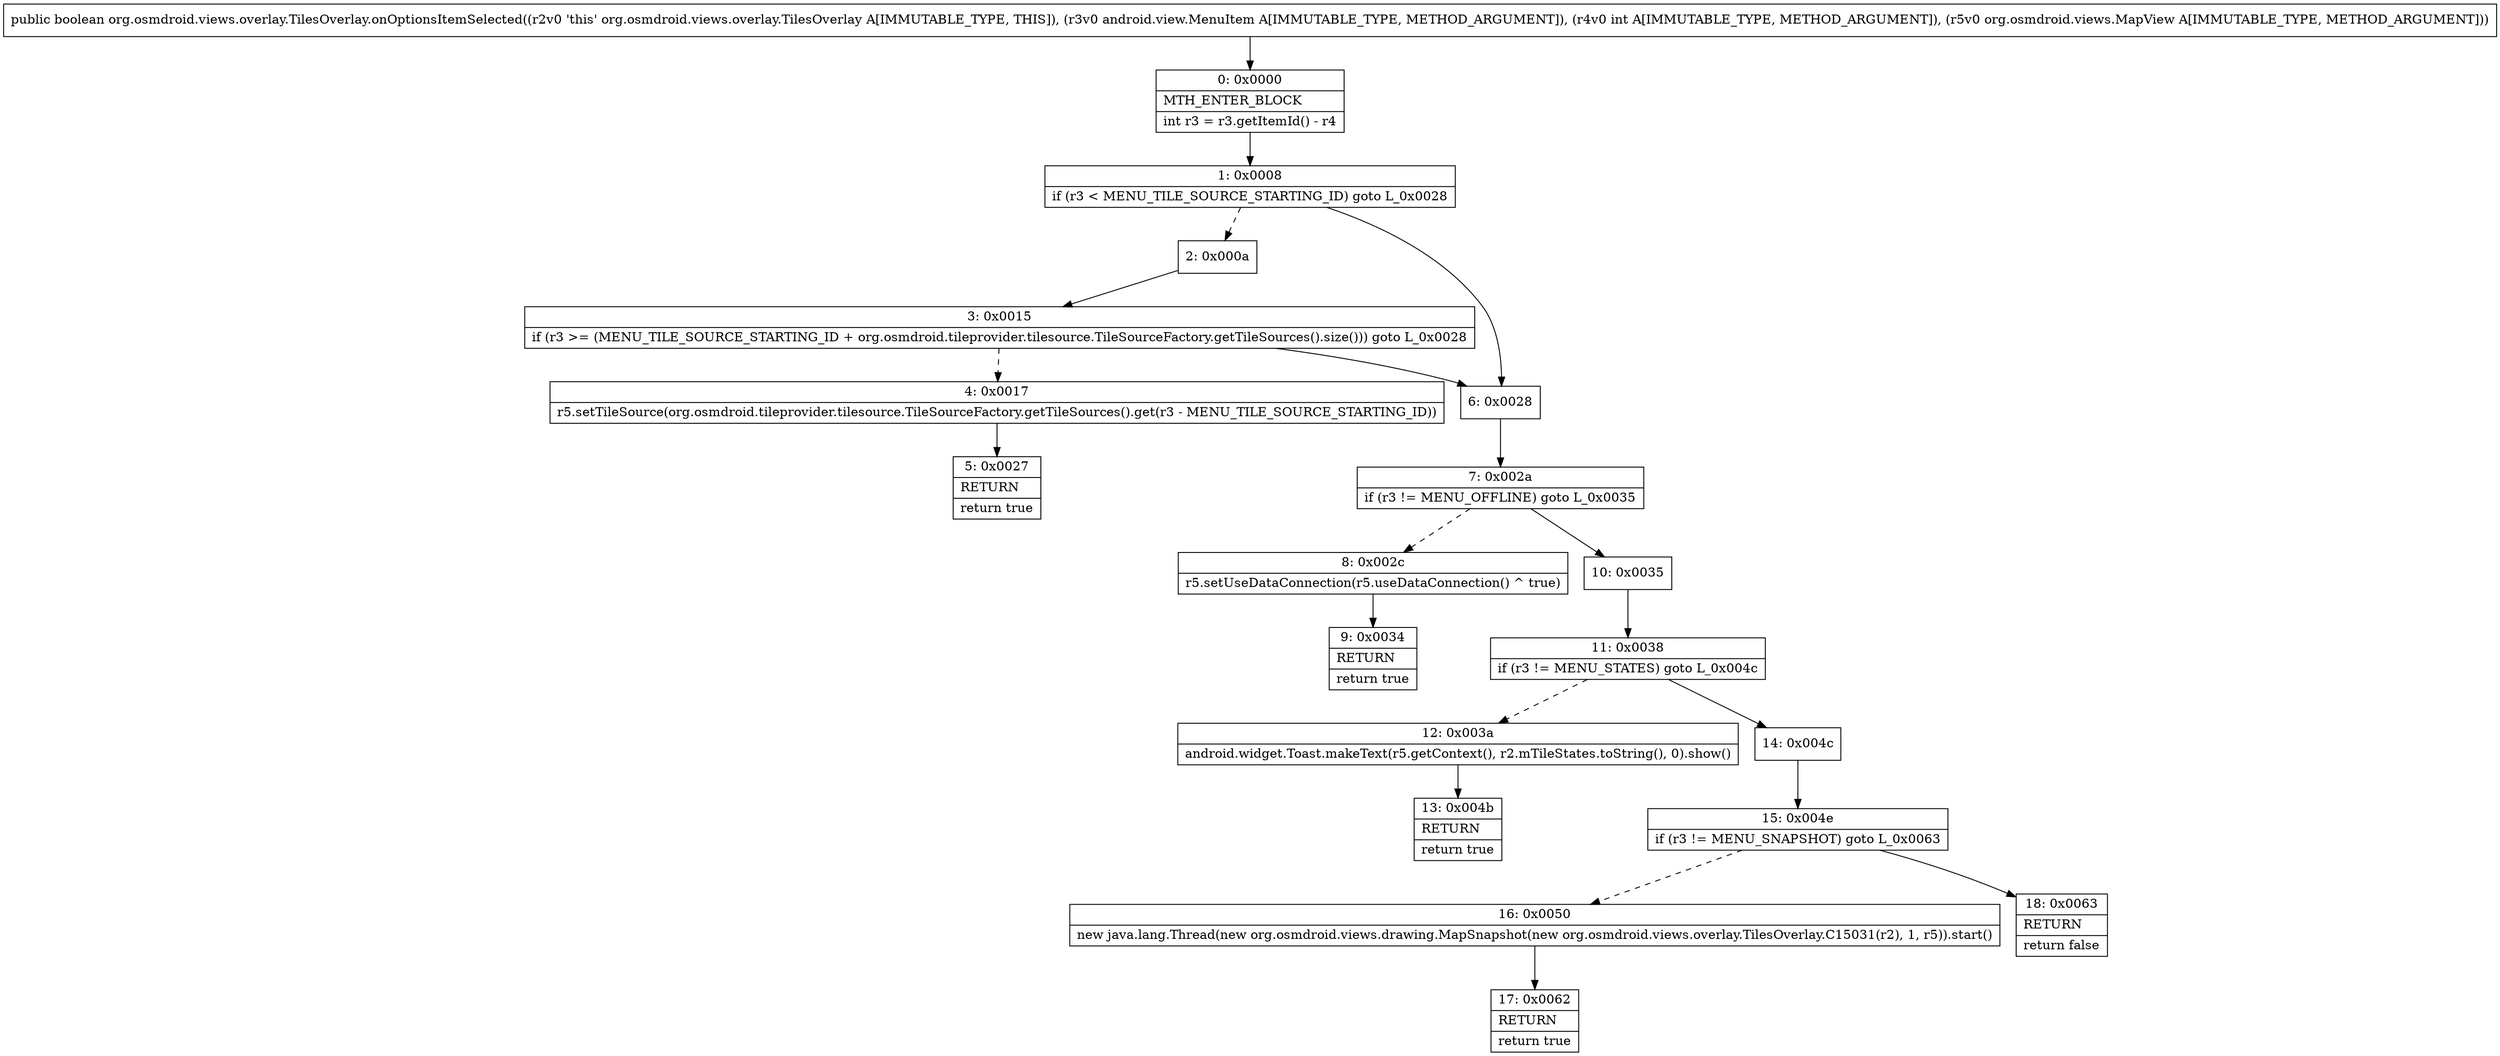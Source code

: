 digraph "CFG fororg.osmdroid.views.overlay.TilesOverlay.onOptionsItemSelected(Landroid\/view\/MenuItem;ILorg\/osmdroid\/views\/MapView;)Z" {
Node_0 [shape=record,label="{0\:\ 0x0000|MTH_ENTER_BLOCK\l|int r3 = r3.getItemId() \- r4\l}"];
Node_1 [shape=record,label="{1\:\ 0x0008|if (r3 \< MENU_TILE_SOURCE_STARTING_ID) goto L_0x0028\l}"];
Node_2 [shape=record,label="{2\:\ 0x000a}"];
Node_3 [shape=record,label="{3\:\ 0x0015|if (r3 \>= (MENU_TILE_SOURCE_STARTING_ID + org.osmdroid.tileprovider.tilesource.TileSourceFactory.getTileSources().size())) goto L_0x0028\l}"];
Node_4 [shape=record,label="{4\:\ 0x0017|r5.setTileSource(org.osmdroid.tileprovider.tilesource.TileSourceFactory.getTileSources().get(r3 \- MENU_TILE_SOURCE_STARTING_ID))\l}"];
Node_5 [shape=record,label="{5\:\ 0x0027|RETURN\l|return true\l}"];
Node_6 [shape=record,label="{6\:\ 0x0028}"];
Node_7 [shape=record,label="{7\:\ 0x002a|if (r3 != MENU_OFFLINE) goto L_0x0035\l}"];
Node_8 [shape=record,label="{8\:\ 0x002c|r5.setUseDataConnection(r5.useDataConnection() ^ true)\l}"];
Node_9 [shape=record,label="{9\:\ 0x0034|RETURN\l|return true\l}"];
Node_10 [shape=record,label="{10\:\ 0x0035}"];
Node_11 [shape=record,label="{11\:\ 0x0038|if (r3 != MENU_STATES) goto L_0x004c\l}"];
Node_12 [shape=record,label="{12\:\ 0x003a|android.widget.Toast.makeText(r5.getContext(), r2.mTileStates.toString(), 0).show()\l}"];
Node_13 [shape=record,label="{13\:\ 0x004b|RETURN\l|return true\l}"];
Node_14 [shape=record,label="{14\:\ 0x004c}"];
Node_15 [shape=record,label="{15\:\ 0x004e|if (r3 != MENU_SNAPSHOT) goto L_0x0063\l}"];
Node_16 [shape=record,label="{16\:\ 0x0050|new java.lang.Thread(new org.osmdroid.views.drawing.MapSnapshot(new org.osmdroid.views.overlay.TilesOverlay.C15031(r2), 1, r5)).start()\l}"];
Node_17 [shape=record,label="{17\:\ 0x0062|RETURN\l|return true\l}"];
Node_18 [shape=record,label="{18\:\ 0x0063|RETURN\l|return false\l}"];
MethodNode[shape=record,label="{public boolean org.osmdroid.views.overlay.TilesOverlay.onOptionsItemSelected((r2v0 'this' org.osmdroid.views.overlay.TilesOverlay A[IMMUTABLE_TYPE, THIS]), (r3v0 android.view.MenuItem A[IMMUTABLE_TYPE, METHOD_ARGUMENT]), (r4v0 int A[IMMUTABLE_TYPE, METHOD_ARGUMENT]), (r5v0 org.osmdroid.views.MapView A[IMMUTABLE_TYPE, METHOD_ARGUMENT])) }"];
MethodNode -> Node_0;
Node_0 -> Node_1;
Node_1 -> Node_2[style=dashed];
Node_1 -> Node_6;
Node_2 -> Node_3;
Node_3 -> Node_4[style=dashed];
Node_3 -> Node_6;
Node_4 -> Node_5;
Node_6 -> Node_7;
Node_7 -> Node_8[style=dashed];
Node_7 -> Node_10;
Node_8 -> Node_9;
Node_10 -> Node_11;
Node_11 -> Node_12[style=dashed];
Node_11 -> Node_14;
Node_12 -> Node_13;
Node_14 -> Node_15;
Node_15 -> Node_16[style=dashed];
Node_15 -> Node_18;
Node_16 -> Node_17;
}


